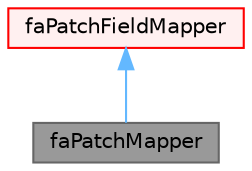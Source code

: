 digraph "faPatchMapper"
{
 // LATEX_PDF_SIZE
  bgcolor="transparent";
  edge [fontname=Helvetica,fontsize=10,labelfontname=Helvetica,labelfontsize=10];
  node [fontname=Helvetica,fontsize=10,shape=box,height=0.2,width=0.4];
  Node1 [id="Node000001",label="faPatchMapper",height=0.2,width=0.4,color="gray40", fillcolor="grey60", style="filled", fontcolor="black",tooltip="Mapping class for a faPatchField. Edge mapping is calculated based on faceCells comparison of old and..."];
  Node2 -> Node1 [id="edge1_Node000001_Node000002",dir="back",color="steelblue1",style="solid",tooltip=" "];
  Node2 [id="Node000002",label="faPatchFieldMapper",height=0.2,width=0.4,color="red", fillcolor="#FFF0F0", style="filled",URL="$classFoam_1_1faPatchFieldMapper.html",tooltip="A FieldMapper for finite-area patch fields."];
}
